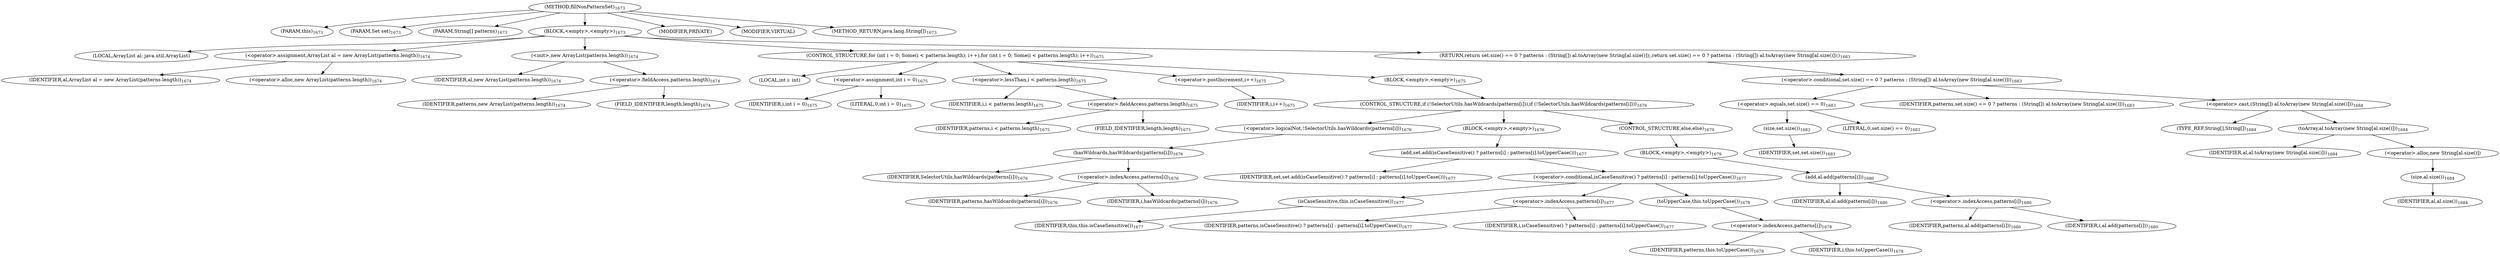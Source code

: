 digraph "fillNonPatternSet" {  
"3350" [label = <(METHOD,fillNonPatternSet)<SUB>1673</SUB>> ]
"133" [label = <(PARAM,this)<SUB>1673</SUB>> ]
"3351" [label = <(PARAM,Set set)<SUB>1673</SUB>> ]
"3352" [label = <(PARAM,String[] patterns)<SUB>1673</SUB>> ]
"3353" [label = <(BLOCK,&lt;empty&gt;,&lt;empty&gt;)<SUB>1673</SUB>> ]
"131" [label = <(LOCAL,ArrayList al: java.util.ArrayList)> ]
"3354" [label = <(&lt;operator&gt;.assignment,ArrayList al = new ArrayList(patterns.length))<SUB>1674</SUB>> ]
"3355" [label = <(IDENTIFIER,al,ArrayList al = new ArrayList(patterns.length))<SUB>1674</SUB>> ]
"3356" [label = <(&lt;operator&gt;.alloc,new ArrayList(patterns.length))<SUB>1674</SUB>> ]
"3357" [label = <(&lt;init&gt;,new ArrayList(patterns.length))<SUB>1674</SUB>> ]
"130" [label = <(IDENTIFIER,al,new ArrayList(patterns.length))<SUB>1674</SUB>> ]
"3358" [label = <(&lt;operator&gt;.fieldAccess,patterns.length)<SUB>1674</SUB>> ]
"3359" [label = <(IDENTIFIER,patterns,new ArrayList(patterns.length))<SUB>1674</SUB>> ]
"3360" [label = <(FIELD_IDENTIFIER,length,length)<SUB>1674</SUB>> ]
"3361" [label = <(CONTROL_STRUCTURE,for (int i = 0; Some(i &lt; patterns.length); i++),for (int i = 0; Some(i &lt; patterns.length); i++))<SUB>1675</SUB>> ]
"3362" [label = <(LOCAL,int i: int)> ]
"3363" [label = <(&lt;operator&gt;.assignment,int i = 0)<SUB>1675</SUB>> ]
"3364" [label = <(IDENTIFIER,i,int i = 0)<SUB>1675</SUB>> ]
"3365" [label = <(LITERAL,0,int i = 0)<SUB>1675</SUB>> ]
"3366" [label = <(&lt;operator&gt;.lessThan,i &lt; patterns.length)<SUB>1675</SUB>> ]
"3367" [label = <(IDENTIFIER,i,i &lt; patterns.length)<SUB>1675</SUB>> ]
"3368" [label = <(&lt;operator&gt;.fieldAccess,patterns.length)<SUB>1675</SUB>> ]
"3369" [label = <(IDENTIFIER,patterns,i &lt; patterns.length)<SUB>1675</SUB>> ]
"3370" [label = <(FIELD_IDENTIFIER,length,length)<SUB>1675</SUB>> ]
"3371" [label = <(&lt;operator&gt;.postIncrement,i++)<SUB>1675</SUB>> ]
"3372" [label = <(IDENTIFIER,i,i++)<SUB>1675</SUB>> ]
"3373" [label = <(BLOCK,&lt;empty&gt;,&lt;empty&gt;)<SUB>1675</SUB>> ]
"3374" [label = <(CONTROL_STRUCTURE,if (!SelectorUtils.hasWildcards(patterns[i])),if (!SelectorUtils.hasWildcards(patterns[i])))<SUB>1676</SUB>> ]
"3375" [label = <(&lt;operator&gt;.logicalNot,!SelectorUtils.hasWildcards(patterns[i]))<SUB>1676</SUB>> ]
"3376" [label = <(hasWildcards,hasWildcards(patterns[i]))<SUB>1676</SUB>> ]
"3377" [label = <(IDENTIFIER,SelectorUtils,hasWildcards(patterns[i]))<SUB>1676</SUB>> ]
"3378" [label = <(&lt;operator&gt;.indexAccess,patterns[i])<SUB>1676</SUB>> ]
"3379" [label = <(IDENTIFIER,patterns,hasWildcards(patterns[i]))<SUB>1676</SUB>> ]
"3380" [label = <(IDENTIFIER,i,hasWildcards(patterns[i]))<SUB>1676</SUB>> ]
"3381" [label = <(BLOCK,&lt;empty&gt;,&lt;empty&gt;)<SUB>1676</SUB>> ]
"3382" [label = <(add,set.add(isCaseSensitive() ? patterns[i] : patterns[i].toUpperCase()))<SUB>1677</SUB>> ]
"3383" [label = <(IDENTIFIER,set,set.add(isCaseSensitive() ? patterns[i] : patterns[i].toUpperCase()))<SUB>1677</SUB>> ]
"3384" [label = <(&lt;operator&gt;.conditional,isCaseSensitive() ? patterns[i] : patterns[i].toUpperCase())<SUB>1677</SUB>> ]
"3385" [label = <(isCaseSensitive,this.isCaseSensitive())<SUB>1677</SUB>> ]
"132" [label = <(IDENTIFIER,this,this.isCaseSensitive())<SUB>1677</SUB>> ]
"3386" [label = <(&lt;operator&gt;.indexAccess,patterns[i])<SUB>1677</SUB>> ]
"3387" [label = <(IDENTIFIER,patterns,isCaseSensitive() ? patterns[i] : patterns[i].toUpperCase())<SUB>1677</SUB>> ]
"3388" [label = <(IDENTIFIER,i,isCaseSensitive() ? patterns[i] : patterns[i].toUpperCase())<SUB>1677</SUB>> ]
"3389" [label = <(toUpperCase,this.toUpperCase())<SUB>1678</SUB>> ]
"3390" [label = <(&lt;operator&gt;.indexAccess,patterns[i])<SUB>1678</SUB>> ]
"3391" [label = <(IDENTIFIER,patterns,this.toUpperCase())<SUB>1678</SUB>> ]
"3392" [label = <(IDENTIFIER,i,this.toUpperCase())<SUB>1678</SUB>> ]
"3393" [label = <(CONTROL_STRUCTURE,else,else)<SUB>1679</SUB>> ]
"3394" [label = <(BLOCK,&lt;empty&gt;,&lt;empty&gt;)<SUB>1679</SUB>> ]
"3395" [label = <(add,al.add(patterns[i]))<SUB>1680</SUB>> ]
"3396" [label = <(IDENTIFIER,al,al.add(patterns[i]))<SUB>1680</SUB>> ]
"3397" [label = <(&lt;operator&gt;.indexAccess,patterns[i])<SUB>1680</SUB>> ]
"3398" [label = <(IDENTIFIER,patterns,al.add(patterns[i]))<SUB>1680</SUB>> ]
"3399" [label = <(IDENTIFIER,i,al.add(patterns[i]))<SUB>1680</SUB>> ]
"3400" [label = <(RETURN,return set.size() == 0 ? patterns : (String[]) al.toArray(new String[al.size()]);,return set.size() == 0 ? patterns : (String[]) al.toArray(new String[al.size()]);)<SUB>1683</SUB>> ]
"3401" [label = <(&lt;operator&gt;.conditional,set.size() == 0 ? patterns : (String[]) al.toArray(new String[al.size()]))<SUB>1683</SUB>> ]
"3402" [label = <(&lt;operator&gt;.equals,set.size() == 0)<SUB>1683</SUB>> ]
"3403" [label = <(size,set.size())<SUB>1683</SUB>> ]
"3404" [label = <(IDENTIFIER,set,set.size())<SUB>1683</SUB>> ]
"3405" [label = <(LITERAL,0,set.size() == 0)<SUB>1683</SUB>> ]
"3406" [label = <(IDENTIFIER,patterns,set.size() == 0 ? patterns : (String[]) al.toArray(new String[al.size()]))<SUB>1683</SUB>> ]
"3407" [label = <(&lt;operator&gt;.cast,(String[]) al.toArray(new String[al.size()]))<SUB>1684</SUB>> ]
"3408" [label = <(TYPE_REF,String[],String[])<SUB>1684</SUB>> ]
"3409" [label = <(toArray,al.toArray(new String[al.size()]))<SUB>1684</SUB>> ]
"3410" [label = <(IDENTIFIER,al,al.toArray(new String[al.size()]))<SUB>1684</SUB>> ]
"3411" [label = <(&lt;operator&gt;.alloc,new String[al.size()])> ]
"3412" [label = <(size,al.size())<SUB>1684</SUB>> ]
"3413" [label = <(IDENTIFIER,al,al.size())<SUB>1684</SUB>> ]
"3414" [label = <(MODIFIER,PRIVATE)> ]
"3415" [label = <(MODIFIER,VIRTUAL)> ]
"3416" [label = <(METHOD_RETURN,java.lang.String[])<SUB>1673</SUB>> ]
  "3350" -> "133" 
  "3350" -> "3351" 
  "3350" -> "3352" 
  "3350" -> "3353" 
  "3350" -> "3414" 
  "3350" -> "3415" 
  "3350" -> "3416" 
  "3353" -> "131" 
  "3353" -> "3354" 
  "3353" -> "3357" 
  "3353" -> "3361" 
  "3353" -> "3400" 
  "3354" -> "3355" 
  "3354" -> "3356" 
  "3357" -> "130" 
  "3357" -> "3358" 
  "3358" -> "3359" 
  "3358" -> "3360" 
  "3361" -> "3362" 
  "3361" -> "3363" 
  "3361" -> "3366" 
  "3361" -> "3371" 
  "3361" -> "3373" 
  "3363" -> "3364" 
  "3363" -> "3365" 
  "3366" -> "3367" 
  "3366" -> "3368" 
  "3368" -> "3369" 
  "3368" -> "3370" 
  "3371" -> "3372" 
  "3373" -> "3374" 
  "3374" -> "3375" 
  "3374" -> "3381" 
  "3374" -> "3393" 
  "3375" -> "3376" 
  "3376" -> "3377" 
  "3376" -> "3378" 
  "3378" -> "3379" 
  "3378" -> "3380" 
  "3381" -> "3382" 
  "3382" -> "3383" 
  "3382" -> "3384" 
  "3384" -> "3385" 
  "3384" -> "3386" 
  "3384" -> "3389" 
  "3385" -> "132" 
  "3386" -> "3387" 
  "3386" -> "3388" 
  "3389" -> "3390" 
  "3390" -> "3391" 
  "3390" -> "3392" 
  "3393" -> "3394" 
  "3394" -> "3395" 
  "3395" -> "3396" 
  "3395" -> "3397" 
  "3397" -> "3398" 
  "3397" -> "3399" 
  "3400" -> "3401" 
  "3401" -> "3402" 
  "3401" -> "3406" 
  "3401" -> "3407" 
  "3402" -> "3403" 
  "3402" -> "3405" 
  "3403" -> "3404" 
  "3407" -> "3408" 
  "3407" -> "3409" 
  "3409" -> "3410" 
  "3409" -> "3411" 
  "3411" -> "3412" 
  "3412" -> "3413" 
}
